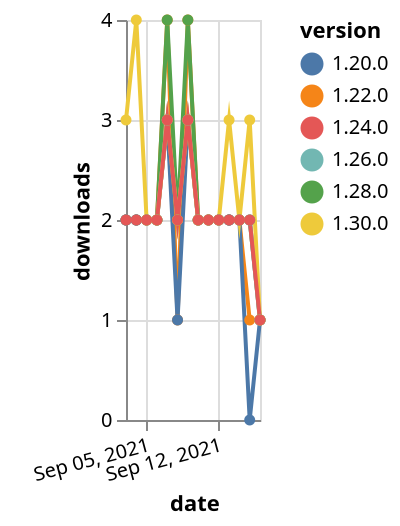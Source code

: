{"$schema": "https://vega.github.io/schema/vega-lite/v5.json", "description": "A simple bar chart with embedded data.", "data": {"values": [{"date": "2021-09-03", "total": 1947, "delta": 2, "version": "1.22.0"}, {"date": "2021-09-04", "total": 1949, "delta": 2, "version": "1.22.0"}, {"date": "2021-09-05", "total": 1951, "delta": 2, "version": "1.22.0"}, {"date": "2021-09-06", "total": 1953, "delta": 2, "version": "1.22.0"}, {"date": "2021-09-07", "total": 1957, "delta": 4, "version": "1.22.0"}, {"date": "2021-09-08", "total": 1958, "delta": 1, "version": "1.22.0"}, {"date": "2021-09-09", "total": 1962, "delta": 4, "version": "1.22.0"}, {"date": "2021-09-10", "total": 1964, "delta": 2, "version": "1.22.0"}, {"date": "2021-09-11", "total": 1966, "delta": 2, "version": "1.22.0"}, {"date": "2021-09-12", "total": 1968, "delta": 2, "version": "1.22.0"}, {"date": "2021-09-13", "total": 1970, "delta": 2, "version": "1.22.0"}, {"date": "2021-09-14", "total": 1972, "delta": 2, "version": "1.22.0"}, {"date": "2021-09-15", "total": 1973, "delta": 1, "version": "1.22.0"}, {"date": "2021-09-16", "total": 1974, "delta": 1, "version": "1.22.0"}, {"date": "2021-09-03", "total": 710, "delta": 2, "version": "1.28.0"}, {"date": "2021-09-04", "total": 712, "delta": 2, "version": "1.28.0"}, {"date": "2021-09-05", "total": 714, "delta": 2, "version": "1.28.0"}, {"date": "2021-09-06", "total": 716, "delta": 2, "version": "1.28.0"}, {"date": "2021-09-07", "total": 720, "delta": 4, "version": "1.28.0"}, {"date": "2021-09-08", "total": 722, "delta": 2, "version": "1.28.0"}, {"date": "2021-09-09", "total": 726, "delta": 4, "version": "1.28.0"}, {"date": "2021-09-10", "total": 728, "delta": 2, "version": "1.28.0"}, {"date": "2021-09-11", "total": 730, "delta": 2, "version": "1.28.0"}, {"date": "2021-09-12", "total": 732, "delta": 2, "version": "1.28.0"}, {"date": "2021-09-13", "total": 734, "delta": 2, "version": "1.28.0"}, {"date": "2021-09-14", "total": 736, "delta": 2, "version": "1.28.0"}, {"date": "2021-09-15", "total": 738, "delta": 2, "version": "1.28.0"}, {"date": "2021-09-16", "total": 739, "delta": 1, "version": "1.28.0"}, {"date": "2021-09-03", "total": 1021, "delta": 2, "version": "1.26.0"}, {"date": "2021-09-04", "total": 1023, "delta": 2, "version": "1.26.0"}, {"date": "2021-09-05", "total": 1025, "delta": 2, "version": "1.26.0"}, {"date": "2021-09-06", "total": 1027, "delta": 2, "version": "1.26.0"}, {"date": "2021-09-07", "total": 1030, "delta": 3, "version": "1.26.0"}, {"date": "2021-09-08", "total": 1032, "delta": 2, "version": "1.26.0"}, {"date": "2021-09-09", "total": 1035, "delta": 3, "version": "1.26.0"}, {"date": "2021-09-10", "total": 1037, "delta": 2, "version": "1.26.0"}, {"date": "2021-09-11", "total": 1039, "delta": 2, "version": "1.26.0"}, {"date": "2021-09-12", "total": 1041, "delta": 2, "version": "1.26.0"}, {"date": "2021-09-13", "total": 1043, "delta": 2, "version": "1.26.0"}, {"date": "2021-09-14", "total": 1045, "delta": 2, "version": "1.26.0"}, {"date": "2021-09-15", "total": 1047, "delta": 2, "version": "1.26.0"}, {"date": "2021-09-16", "total": 1048, "delta": 1, "version": "1.26.0"}, {"date": "2021-09-03", "total": 2034, "delta": 2, "version": "1.20.0"}, {"date": "2021-09-04", "total": 2036, "delta": 2, "version": "1.20.0"}, {"date": "2021-09-05", "total": 2038, "delta": 2, "version": "1.20.0"}, {"date": "2021-09-06", "total": 2040, "delta": 2, "version": "1.20.0"}, {"date": "2021-09-07", "total": 2043, "delta": 3, "version": "1.20.0"}, {"date": "2021-09-08", "total": 2044, "delta": 1, "version": "1.20.0"}, {"date": "2021-09-09", "total": 2047, "delta": 3, "version": "1.20.0"}, {"date": "2021-09-10", "total": 2049, "delta": 2, "version": "1.20.0"}, {"date": "2021-09-11", "total": 2051, "delta": 2, "version": "1.20.0"}, {"date": "2021-09-12", "total": 2053, "delta": 2, "version": "1.20.0"}, {"date": "2021-09-13", "total": 2055, "delta": 2, "version": "1.20.0"}, {"date": "2021-09-14", "total": 2057, "delta": 2, "version": "1.20.0"}, {"date": "2021-09-15", "total": 2057, "delta": 0, "version": "1.20.0"}, {"date": "2021-09-16", "total": 2058, "delta": 1, "version": "1.20.0"}, {"date": "2021-09-03", "total": 230, "delta": 3, "version": "1.30.0"}, {"date": "2021-09-04", "total": 234, "delta": 4, "version": "1.30.0"}, {"date": "2021-09-05", "total": 236, "delta": 2, "version": "1.30.0"}, {"date": "2021-09-06", "total": 238, "delta": 2, "version": "1.30.0"}, {"date": "2021-09-07", "total": 241, "delta": 3, "version": "1.30.0"}, {"date": "2021-09-08", "total": 243, "delta": 2, "version": "1.30.0"}, {"date": "2021-09-09", "total": 246, "delta": 3, "version": "1.30.0"}, {"date": "2021-09-10", "total": 248, "delta": 2, "version": "1.30.0"}, {"date": "2021-09-11", "total": 250, "delta": 2, "version": "1.30.0"}, {"date": "2021-09-12", "total": 252, "delta": 2, "version": "1.30.0"}, {"date": "2021-09-13", "total": 255, "delta": 3, "version": "1.30.0"}, {"date": "2021-09-14", "total": 257, "delta": 2, "version": "1.30.0"}, {"date": "2021-09-15", "total": 260, "delta": 3, "version": "1.30.0"}, {"date": "2021-09-16", "total": 261, "delta": 1, "version": "1.30.0"}, {"date": "2021-09-03", "total": 1477, "delta": 2, "version": "1.24.0"}, {"date": "2021-09-04", "total": 1479, "delta": 2, "version": "1.24.0"}, {"date": "2021-09-05", "total": 1481, "delta": 2, "version": "1.24.0"}, {"date": "2021-09-06", "total": 1483, "delta": 2, "version": "1.24.0"}, {"date": "2021-09-07", "total": 1486, "delta": 3, "version": "1.24.0"}, {"date": "2021-09-08", "total": 1488, "delta": 2, "version": "1.24.0"}, {"date": "2021-09-09", "total": 1491, "delta": 3, "version": "1.24.0"}, {"date": "2021-09-10", "total": 1493, "delta": 2, "version": "1.24.0"}, {"date": "2021-09-11", "total": 1495, "delta": 2, "version": "1.24.0"}, {"date": "2021-09-12", "total": 1497, "delta": 2, "version": "1.24.0"}, {"date": "2021-09-13", "total": 1499, "delta": 2, "version": "1.24.0"}, {"date": "2021-09-14", "total": 1501, "delta": 2, "version": "1.24.0"}, {"date": "2021-09-15", "total": 1503, "delta": 2, "version": "1.24.0"}, {"date": "2021-09-16", "total": 1504, "delta": 1, "version": "1.24.0"}]}, "width": "container", "mark": {"type": "line", "point": {"filled": true}}, "encoding": {"x": {"field": "date", "type": "temporal", "timeUnit": "yearmonthdate", "title": "date", "axis": {"labelAngle": -15}}, "y": {"field": "delta", "type": "quantitative", "title": "downloads"}, "color": {"field": "version", "type": "nominal"}, "tooltip": {"field": "delta"}}}
